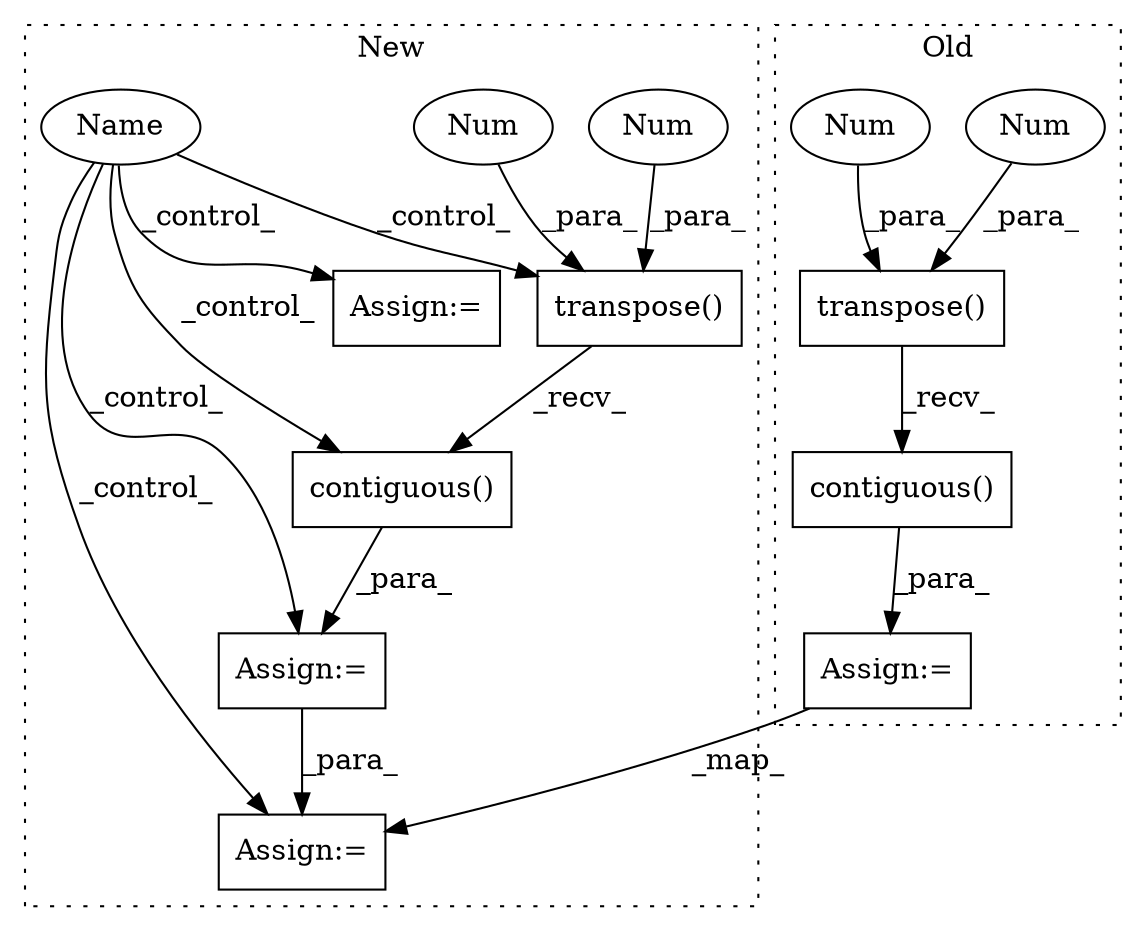 digraph G {
subgraph cluster0 {
1 [label="transpose()" a="75" s="8629,8656" l="23,1" shape="box"];
3 [label="Num" a="76" s="8652" l="1" shape="ellipse"];
4 [label="Num" a="76" s="8655" l="1" shape="ellipse"];
9 [label="contiguous()" a="75" s="9204" l="35" shape="box"];
11 [label="Assign:=" a="68" s="9181" l="3" shape="box"];
label = "Old";
style="dotted";
}
subgraph cluster1 {
2 [label="contiguous()" a="75" s="14352" l="40" shape="box"];
5 [label="Assign:=" a="68" s="14349" l="3" shape="box"];
6 [label="transpose()" a="75" s="14352,14378" l="22,1" shape="box"];
7 [label="Num" a="76" s="14374" l="1" shape="ellipse"];
8 [label="Num" a="76" s="14377" l="1" shape="ellipse"];
10 [label="Assign:=" a="68" s="14419" l="3" shape="box"];
12 [label="Name" a="87" s="14207" l="10" shape="ellipse"];
13 [label="Assign:=" a="68" s="14242" l="19" shape="box"];
label = "New";
style="dotted";
}
1 -> 9 [label="_recv_"];
2 -> 5 [label="_para_"];
3 -> 1 [label="_para_"];
4 -> 1 [label="_para_"];
5 -> 10 [label="_para_"];
6 -> 2 [label="_recv_"];
7 -> 6 [label="_para_"];
8 -> 6 [label="_para_"];
9 -> 11 [label="_para_"];
11 -> 10 [label="_map_"];
12 -> 6 [label="_control_"];
12 -> 2 [label="_control_"];
12 -> 5 [label="_control_"];
12 -> 10 [label="_control_"];
12 -> 13 [label="_control_"];
}